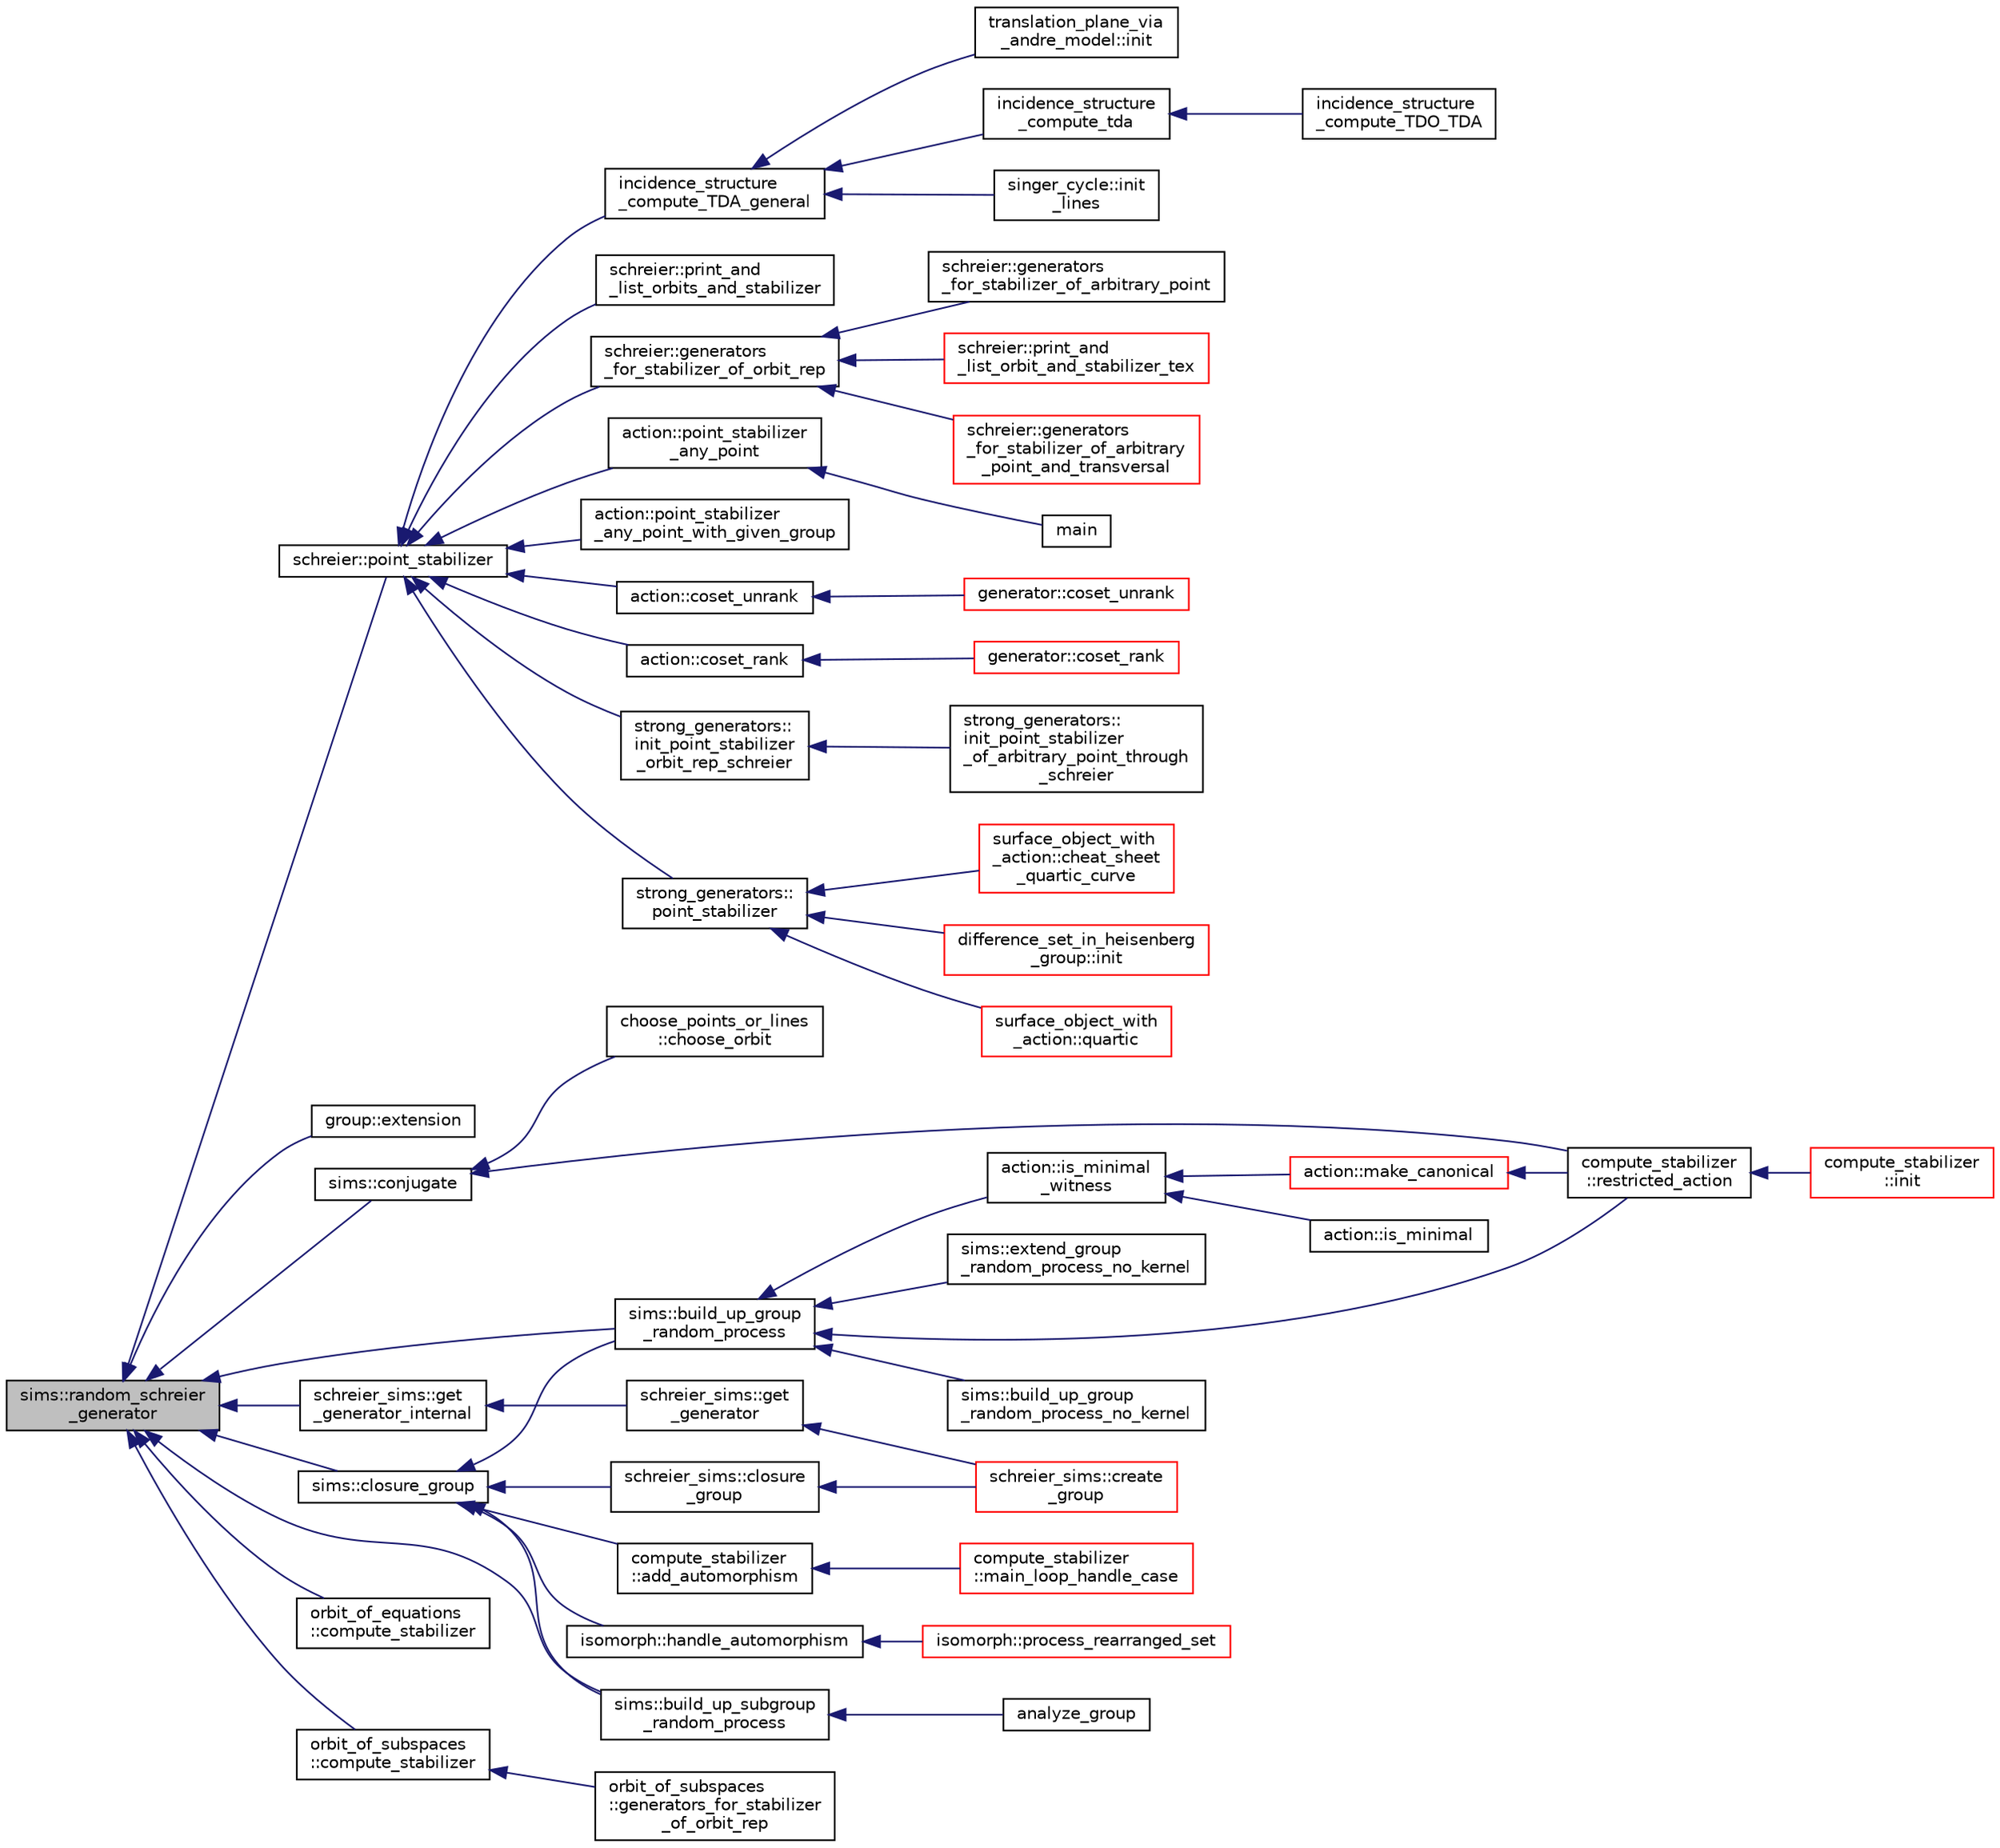 digraph "sims::random_schreier_generator"
{
  edge [fontname="Helvetica",fontsize="10",labelfontname="Helvetica",labelfontsize="10"];
  node [fontname="Helvetica",fontsize="10",shape=record];
  rankdir="LR";
  Node9800 [label="sims::random_schreier\l_generator",height=0.2,width=0.4,color="black", fillcolor="grey75", style="filled", fontcolor="black"];
  Node9800 -> Node9801 [dir="back",color="midnightblue",fontsize="10",style="solid",fontname="Helvetica"];
  Node9801 [label="schreier::point_stabilizer",height=0.2,width=0.4,color="black", fillcolor="white", style="filled",URL="$d3/dd6/classschreier.html#a976a31dfe3238284d96fc200532c7077"];
  Node9801 -> Node9802 [dir="back",color="midnightblue",fontsize="10",style="solid",fontname="Helvetica"];
  Node9802 [label="incidence_structure\l_compute_TDA_general",height=0.2,width=0.4,color="black", fillcolor="white", style="filled",URL="$df/d74/tl__geometry_8h.html#a21ab759f6e646f3fe703c17f39361448"];
  Node9802 -> Node9803 [dir="back",color="midnightblue",fontsize="10",style="solid",fontname="Helvetica"];
  Node9803 [label="incidence_structure\l_compute_tda",height=0.2,width=0.4,color="black", fillcolor="white", style="filled",URL="$df/d74/tl__geometry_8h.html#ab3a7584f120bbaf752a5bd831d3ebf72"];
  Node9803 -> Node9804 [dir="back",color="midnightblue",fontsize="10",style="solid",fontname="Helvetica"];
  Node9804 [label="incidence_structure\l_compute_TDO_TDA",height=0.2,width=0.4,color="black", fillcolor="white", style="filled",URL="$df/d74/tl__geometry_8h.html#a63d0e7a207e173b92c0e560df4d8e980"];
  Node9802 -> Node9805 [dir="back",color="midnightblue",fontsize="10",style="solid",fontname="Helvetica"];
  Node9805 [label="singer_cycle::init\l_lines",height=0.2,width=0.4,color="black", fillcolor="white", style="filled",URL="$d8/d13/classsinger__cycle.html#a817cbf613596d5db2cf5e926db8fa328"];
  Node9802 -> Node9806 [dir="back",color="midnightblue",fontsize="10",style="solid",fontname="Helvetica"];
  Node9806 [label="translation_plane_via\l_andre_model::init",height=0.2,width=0.4,color="black", fillcolor="white", style="filled",URL="$d1/dcc/classtranslation__plane__via__andre__model.html#adb424599de168ade331979a9218ee07b"];
  Node9801 -> Node9807 [dir="back",color="midnightblue",fontsize="10",style="solid",fontname="Helvetica"];
  Node9807 [label="schreier::print_and\l_list_orbits_and_stabilizer",height=0.2,width=0.4,color="black", fillcolor="white", style="filled",URL="$d3/dd6/classschreier.html#ad6b4fa4094b8c359f67b73fa73d7a159"];
  Node9801 -> Node9808 [dir="back",color="midnightblue",fontsize="10",style="solid",fontname="Helvetica"];
  Node9808 [label="schreier::generators\l_for_stabilizer_of_orbit_rep",height=0.2,width=0.4,color="black", fillcolor="white", style="filled",URL="$d3/dd6/classschreier.html#afd6fcc50900894e183d838f09e840da6"];
  Node9808 -> Node9809 [dir="back",color="midnightblue",fontsize="10",style="solid",fontname="Helvetica"];
  Node9809 [label="schreier::print_and\l_list_orbit_and_stabilizer_tex",height=0.2,width=0.4,color="red", fillcolor="white", style="filled",URL="$d3/dd6/classschreier.html#a52098502f3919b9b57e1ebb4feba42bb"];
  Node9808 -> Node9811 [dir="back",color="midnightblue",fontsize="10",style="solid",fontname="Helvetica"];
  Node9811 [label="schreier::generators\l_for_stabilizer_of_arbitrary\l_point_and_transversal",height=0.2,width=0.4,color="red", fillcolor="white", style="filled",URL="$d3/dd6/classschreier.html#a63e4acebeefabb5a5dd6f4c2a60398f5"];
  Node9808 -> Node9821 [dir="back",color="midnightblue",fontsize="10",style="solid",fontname="Helvetica"];
  Node9821 [label="schreier::generators\l_for_stabilizer_of_arbitrary_point",height=0.2,width=0.4,color="black", fillcolor="white", style="filled",URL="$d3/dd6/classschreier.html#aa6cc932d095c7acfbc2f764828fde3f8"];
  Node9801 -> Node9822 [dir="back",color="midnightblue",fontsize="10",style="solid",fontname="Helvetica"];
  Node9822 [label="action::point_stabilizer\l_any_point",height=0.2,width=0.4,color="black", fillcolor="white", style="filled",URL="$d2/d86/classaction.html#a32ab18e3be9f4412d340ee94de405c13"];
  Node9822 -> Node9823 [dir="back",color="midnightblue",fontsize="10",style="solid",fontname="Helvetica"];
  Node9823 [label="main",height=0.2,width=0.4,color="black", fillcolor="white", style="filled",URL="$d2/dfa/draw__colored__graph_8_c.html#a3c04138a5bfe5d72780bb7e82a18e627"];
  Node9801 -> Node9824 [dir="back",color="midnightblue",fontsize="10",style="solid",fontname="Helvetica"];
  Node9824 [label="action::point_stabilizer\l_any_point_with_given_group",height=0.2,width=0.4,color="black", fillcolor="white", style="filled",URL="$d2/d86/classaction.html#a4892e0399ba1be9d5f0aae001f18d663"];
  Node9801 -> Node9825 [dir="back",color="midnightblue",fontsize="10",style="solid",fontname="Helvetica"];
  Node9825 [label="action::coset_unrank",height=0.2,width=0.4,color="black", fillcolor="white", style="filled",URL="$d2/d86/classaction.html#aeabf488f671d4e77a8a892eb58d82b34"];
  Node9825 -> Node9826 [dir="back",color="midnightblue",fontsize="10",style="solid",fontname="Helvetica"];
  Node9826 [label="generator::coset_unrank",height=0.2,width=0.4,color="red", fillcolor="white", style="filled",URL="$d7/d73/classgenerator.html#a489f02ee804f130f666029a46020aaf6"];
  Node9801 -> Node9854 [dir="back",color="midnightblue",fontsize="10",style="solid",fontname="Helvetica"];
  Node9854 [label="action::coset_rank",height=0.2,width=0.4,color="black", fillcolor="white", style="filled",URL="$d2/d86/classaction.html#a5757c5b9562366be88526cc943c015e0"];
  Node9854 -> Node9855 [dir="back",color="midnightblue",fontsize="10",style="solid",fontname="Helvetica"];
  Node9855 [label="generator::coset_rank",height=0.2,width=0.4,color="red", fillcolor="white", style="filled",URL="$d7/d73/classgenerator.html#aee00240c0ae71885dd9d23b5423c56d9"];
  Node9801 -> Node9858 [dir="back",color="midnightblue",fontsize="10",style="solid",fontname="Helvetica"];
  Node9858 [label="strong_generators::\linit_point_stabilizer\l_orbit_rep_schreier",height=0.2,width=0.4,color="black", fillcolor="white", style="filled",URL="$dc/d09/classstrong__generators.html#abca7016c4618063c8c65a62c4ca889b9"];
  Node9858 -> Node9859 [dir="back",color="midnightblue",fontsize="10",style="solid",fontname="Helvetica"];
  Node9859 [label="strong_generators::\linit_point_stabilizer\l_of_arbitrary_point_through\l_schreier",height=0.2,width=0.4,color="black", fillcolor="white", style="filled",URL="$dc/d09/classstrong__generators.html#a51fbf5e2eeb7ad0c700315ccb4001781"];
  Node9801 -> Node9860 [dir="back",color="midnightblue",fontsize="10",style="solid",fontname="Helvetica"];
  Node9860 [label="strong_generators::\lpoint_stabilizer",height=0.2,width=0.4,color="black", fillcolor="white", style="filled",URL="$dc/d09/classstrong__generators.html#ad7ce398640e75836a6a4dde4e305e9e0"];
  Node9860 -> Node9861 [dir="back",color="midnightblue",fontsize="10",style="solid",fontname="Helvetica"];
  Node9861 [label="difference_set_in_heisenberg\l_group::init",height=0.2,width=0.4,color="red", fillcolor="white", style="filled",URL="$de/d8a/classdifference__set__in__heisenberg__group.html#ab44797f49aa0c8858e79cdb118c0bfd4"];
  Node9860 -> Node9864 [dir="back",color="midnightblue",fontsize="10",style="solid",fontname="Helvetica"];
  Node9864 [label="surface_object_with\l_action::quartic",height=0.2,width=0.4,color="red", fillcolor="white", style="filled",URL="$db/d28/classsurface__object__with__action.html#a0143b698eb050332a79ed95f7d274ada"];
  Node9860 -> Node9865 [dir="back",color="midnightblue",fontsize="10",style="solid",fontname="Helvetica"];
  Node9865 [label="surface_object_with\l_action::cheat_sheet\l_quartic_curve",height=0.2,width=0.4,color="red", fillcolor="white", style="filled",URL="$db/d28/classsurface__object__with__action.html#a7f42e37fc76dd9b6b113e35c2b886b36"];
  Node9800 -> Node9867 [dir="back",color="midnightblue",fontsize="10",style="solid",fontname="Helvetica"];
  Node9867 [label="group::extension",height=0.2,width=0.4,color="black", fillcolor="white", style="filled",URL="$d1/db7/classgroup.html#a798cd01cad4d5616b67fa456b8b04008"];
  Node9800 -> Node9868 [dir="back",color="midnightblue",fontsize="10",style="solid",fontname="Helvetica"];
  Node9868 [label="schreier_sims::get\l_generator_internal",height=0.2,width=0.4,color="black", fillcolor="white", style="filled",URL="$d0/da8/classschreier__sims.html#a8d2feedf9ac36e320ec0999b868a8f7b"];
  Node9868 -> Node9869 [dir="back",color="midnightblue",fontsize="10",style="solid",fontname="Helvetica"];
  Node9869 [label="schreier_sims::get\l_generator",height=0.2,width=0.4,color="black", fillcolor="white", style="filled",URL="$d0/da8/classschreier__sims.html#ab8cc956f8a60d3a28ff2418973a4ca58"];
  Node9869 -> Node9870 [dir="back",color="midnightblue",fontsize="10",style="solid",fontname="Helvetica"];
  Node9870 [label="schreier_sims::create\l_group",height=0.2,width=0.4,color="red", fillcolor="white", style="filled",URL="$d0/da8/classschreier__sims.html#a1423aec8f5f7f69d0518cd4e69e29b07"];
  Node9800 -> Node9880 [dir="back",color="midnightblue",fontsize="10",style="solid",fontname="Helvetica"];
  Node9880 [label="sims::conjugate",height=0.2,width=0.4,color="black", fillcolor="white", style="filled",URL="$d9/df3/classsims.html#ae5fdcadcb51929b4f5c02347384d8b8d"];
  Node9880 -> Node9881 [dir="back",color="midnightblue",fontsize="10",style="solid",fontname="Helvetica"];
  Node9881 [label="compute_stabilizer\l::restricted_action",height=0.2,width=0.4,color="black", fillcolor="white", style="filled",URL="$d8/d30/classcompute__stabilizer.html#a895df470da0ac14f812c3c4b6f2280b9"];
  Node9881 -> Node9882 [dir="back",color="midnightblue",fontsize="10",style="solid",fontname="Helvetica"];
  Node9882 [label="compute_stabilizer\l::init",height=0.2,width=0.4,color="red", fillcolor="white", style="filled",URL="$d8/d30/classcompute__stabilizer.html#a36a1729430f317a65559220a8206a7d7"];
  Node9880 -> Node9892 [dir="back",color="midnightblue",fontsize="10",style="solid",fontname="Helvetica"];
  Node9892 [label="choose_points_or_lines\l::choose_orbit",height=0.2,width=0.4,color="black", fillcolor="white", style="filled",URL="$d6/d75/classchoose__points__or__lines.html#a17def7dc2b9407b483d887fb24fab74d"];
  Node9800 -> Node9893 [dir="back",color="midnightblue",fontsize="10",style="solid",fontname="Helvetica"];
  Node9893 [label="sims::build_up_group\l_random_process",height=0.2,width=0.4,color="black", fillcolor="white", style="filled",URL="$d9/df3/classsims.html#afde54d656304b5a92459615f2690ea64"];
  Node9893 -> Node9894 [dir="back",color="midnightblue",fontsize="10",style="solid",fontname="Helvetica"];
  Node9894 [label="action::is_minimal\l_witness",height=0.2,width=0.4,color="black", fillcolor="white", style="filled",URL="$d2/d86/classaction.html#aabf5ea4227f124eac2badc5d5225e220"];
  Node9894 -> Node9895 [dir="back",color="midnightblue",fontsize="10",style="solid",fontname="Helvetica"];
  Node9895 [label="action::is_minimal",height=0.2,width=0.4,color="black", fillcolor="white", style="filled",URL="$d2/d86/classaction.html#a1905e4012d6352a0337f6ee25ef3a875"];
  Node9894 -> Node9896 [dir="back",color="midnightblue",fontsize="10",style="solid",fontname="Helvetica"];
  Node9896 [label="action::make_canonical",height=0.2,width=0.4,color="red", fillcolor="white", style="filled",URL="$d2/d86/classaction.html#ae20ff0b8d092d2eddf9b661fb8821fd2"];
  Node9896 -> Node9881 [dir="back",color="midnightblue",fontsize="10",style="solid",fontname="Helvetica"];
  Node9893 -> Node9904 [dir="back",color="midnightblue",fontsize="10",style="solid",fontname="Helvetica"];
  Node9904 [label="sims::build_up_group\l_random_process_no_kernel",height=0.2,width=0.4,color="black", fillcolor="white", style="filled",URL="$d9/df3/classsims.html#a33747471a3e1ebdee59aff4edde62669"];
  Node9893 -> Node9905 [dir="back",color="midnightblue",fontsize="10",style="solid",fontname="Helvetica"];
  Node9905 [label="sims::extend_group\l_random_process_no_kernel",height=0.2,width=0.4,color="black", fillcolor="white", style="filled",URL="$d9/df3/classsims.html#a20958fd83e43b33c009e873b9df2fa11"];
  Node9893 -> Node9881 [dir="back",color="midnightblue",fontsize="10",style="solid",fontname="Helvetica"];
  Node9800 -> Node9906 [dir="back",color="midnightblue",fontsize="10",style="solid",fontname="Helvetica"];
  Node9906 [label="sims::closure_group",height=0.2,width=0.4,color="black", fillcolor="white", style="filled",URL="$d9/df3/classsims.html#a7ecab5d843b1960ba9386e1b5dd41b95"];
  Node9906 -> Node9907 [dir="back",color="midnightblue",fontsize="10",style="solid",fontname="Helvetica"];
  Node9907 [label="schreier_sims::closure\l_group",height=0.2,width=0.4,color="black", fillcolor="white", style="filled",URL="$d0/da8/classschreier__sims.html#ab7b5e8db97b550983b0213f713365feb"];
  Node9907 -> Node9870 [dir="back",color="midnightblue",fontsize="10",style="solid",fontname="Helvetica"];
  Node9906 -> Node9893 [dir="back",color="midnightblue",fontsize="10",style="solid",fontname="Helvetica"];
  Node9906 -> Node9908 [dir="back",color="midnightblue",fontsize="10",style="solid",fontname="Helvetica"];
  Node9908 [label="sims::build_up_subgroup\l_random_process",height=0.2,width=0.4,color="black", fillcolor="white", style="filled",URL="$d9/df3/classsims.html#abd2e45239922c514c61c6ac523b72af0"];
  Node9908 -> Node9909 [dir="back",color="midnightblue",fontsize="10",style="solid",fontname="Helvetica"];
  Node9909 [label="analyze_group",height=0.2,width=0.4,color="black", fillcolor="white", style="filled",URL="$d0/d76/tl__algebra__and__number__theory_8h.html#acc445ef9d19e7fe78fbe1a057328958e"];
  Node9906 -> Node9910 [dir="back",color="midnightblue",fontsize="10",style="solid",fontname="Helvetica"];
  Node9910 [label="compute_stabilizer\l::add_automorphism",height=0.2,width=0.4,color="black", fillcolor="white", style="filled",URL="$d8/d30/classcompute__stabilizer.html#a502a7a928fa84be6c9ae36d5dac36b54"];
  Node9910 -> Node9902 [dir="back",color="midnightblue",fontsize="10",style="solid",fontname="Helvetica"];
  Node9902 [label="compute_stabilizer\l::main_loop_handle_case",height=0.2,width=0.4,color="red", fillcolor="white", style="filled",URL="$d8/d30/classcompute__stabilizer.html#a040fb5c6ad50133c5a16a35ed5b2ecc4"];
  Node9906 -> Node9911 [dir="back",color="midnightblue",fontsize="10",style="solid",fontname="Helvetica"];
  Node9911 [label="isomorph::handle_automorphism",height=0.2,width=0.4,color="black", fillcolor="white", style="filled",URL="$d3/d5f/classisomorph.html#a95e0ae39f992234f7cbeb6f1d57d82df"];
  Node9911 -> Node9912 [dir="back",color="midnightblue",fontsize="10",style="solid",fontname="Helvetica"];
  Node9912 [label="isomorph::process_rearranged_set",height=0.2,width=0.4,color="red", fillcolor="white", style="filled",URL="$d3/d5f/classisomorph.html#a7767fd5f1da6dfd7f93810be99ba4ab6"];
  Node9800 -> Node9908 [dir="back",color="midnightblue",fontsize="10",style="solid",fontname="Helvetica"];
  Node9800 -> Node9919 [dir="back",color="midnightblue",fontsize="10",style="solid",fontname="Helvetica"];
  Node9919 [label="orbit_of_equations\l::compute_stabilizer",height=0.2,width=0.4,color="black", fillcolor="white", style="filled",URL="$dd/d23/classorbit__of__equations.html#ae91b1fc7aaed29d4cd3ece65d39eb300"];
  Node9800 -> Node9920 [dir="back",color="midnightblue",fontsize="10",style="solid",fontname="Helvetica"];
  Node9920 [label="orbit_of_subspaces\l::compute_stabilizer",height=0.2,width=0.4,color="black", fillcolor="white", style="filled",URL="$d5/d64/classorbit__of__subspaces.html#a417479ac6c67e0a70ccd873212f504a9"];
  Node9920 -> Node9921 [dir="back",color="midnightblue",fontsize="10",style="solid",fontname="Helvetica"];
  Node9921 [label="orbit_of_subspaces\l::generators_for_stabilizer\l_of_orbit_rep",height=0.2,width=0.4,color="black", fillcolor="white", style="filled",URL="$d5/d64/classorbit__of__subspaces.html#a79caaec8e5a402678982e3eb29ca7053"];
}

